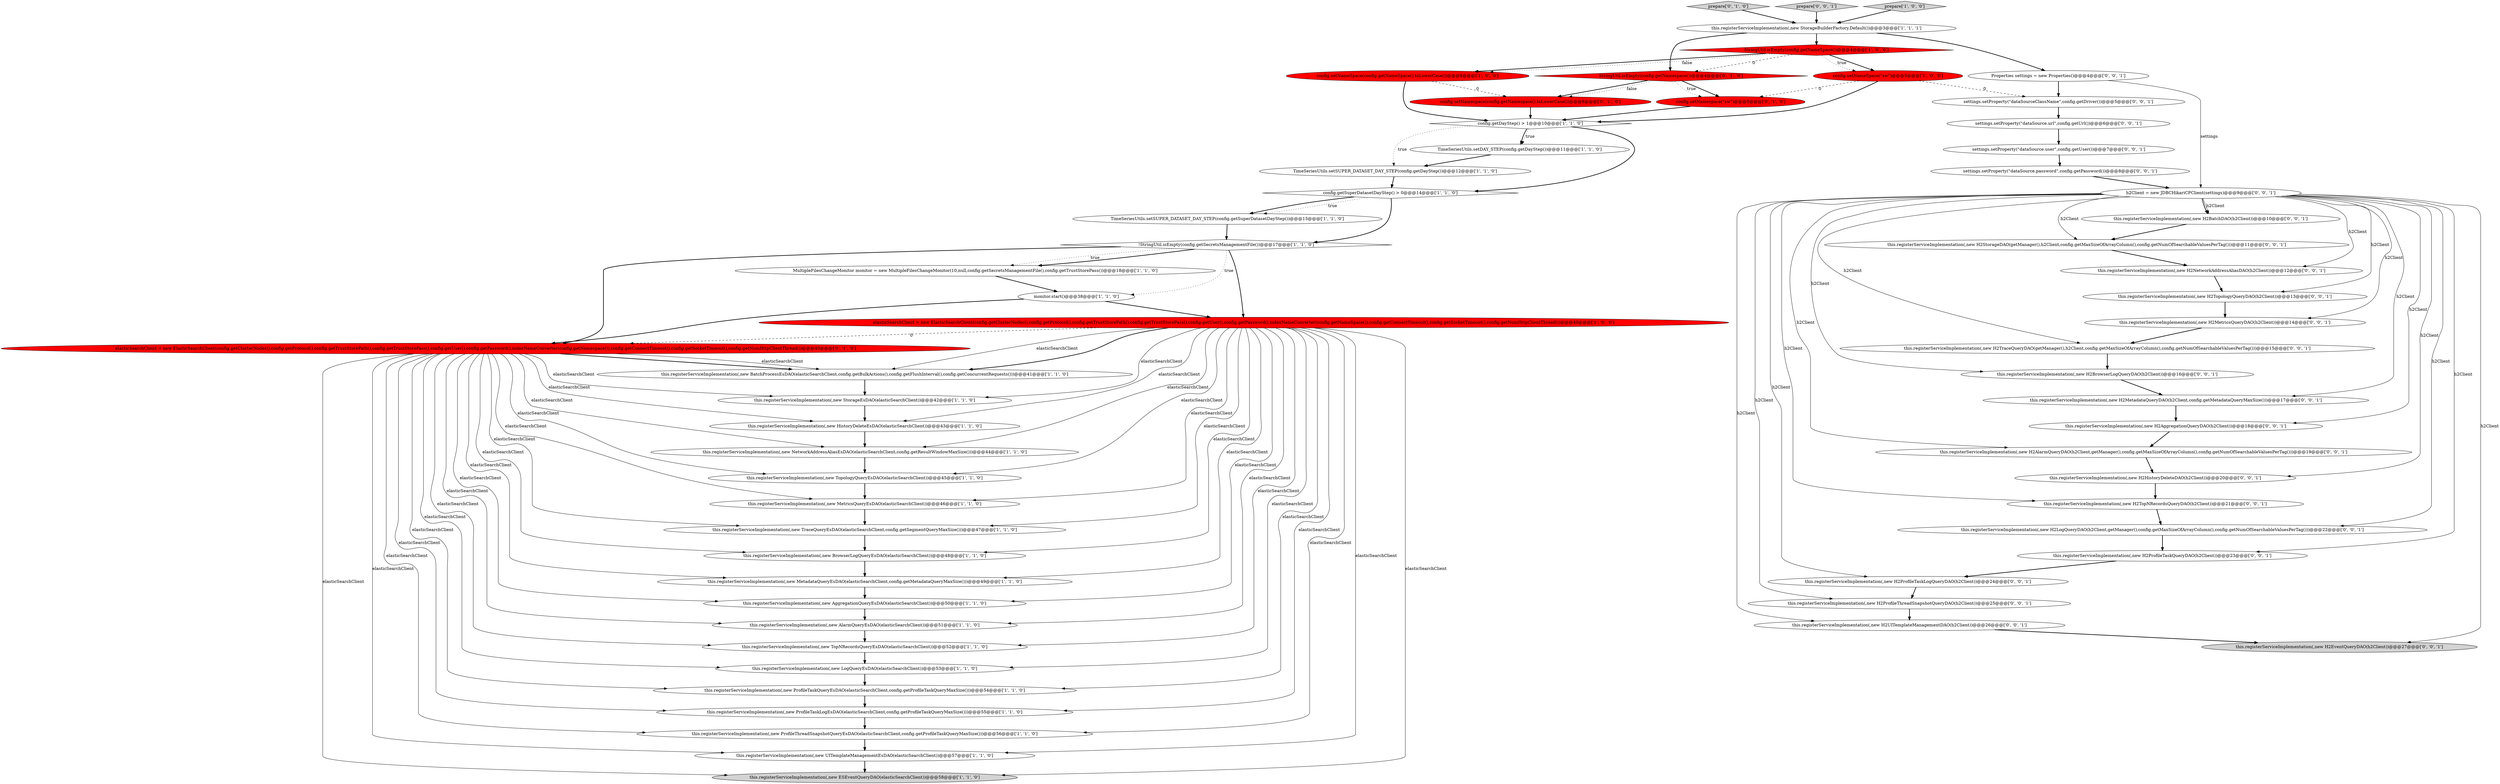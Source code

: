 digraph {
6 [style = filled, label = "this.registerServiceImplementation(,new HistoryDeleteEsDAO(elasticSearchClient))@@@43@@@['1', '1', '0']", fillcolor = white, shape = ellipse image = "AAA0AAABBB1BBB"];
35 [style = filled, label = "prepare['0', '1', '0']", fillcolor = lightgray, shape = diamond image = "AAA0AAABBB2BBB"];
51 [style = filled, label = "this.registerServiceImplementation(,new H2NetworkAddressAliasDAO(h2Client))@@@12@@@['0', '0', '1']", fillcolor = white, shape = ellipse image = "AAA0AAABBB3BBB"];
0 [style = filled, label = "this.registerServiceImplementation(,new ESEventQueryDAO(elasticSearchClient))@@@58@@@['1', '1', '0']", fillcolor = lightgray, shape = ellipse image = "AAA0AAABBB1BBB"];
37 [style = filled, label = "settings.setProperty(\"dataSource.password\",config.getPassword())@@@8@@@['0', '0', '1']", fillcolor = white, shape = ellipse image = "AAA0AAABBB3BBB"];
14 [style = filled, label = "StringUtil.isEmpty(config.getNameSpace())@@@4@@@['1', '0', '0']", fillcolor = red, shape = diamond image = "AAA1AAABBB1BBB"];
24 [style = filled, label = "this.registerServiceImplementation(,new NetworkAddressAliasEsDAO(elasticSearchClient,config.getResultWindowMaxSize()))@@@44@@@['1', '1', '0']", fillcolor = white, shape = ellipse image = "AAA0AAABBB1BBB"];
45 [style = filled, label = "this.registerServiceImplementation(,new H2TraceQueryDAO(getManager(),h2Client,config.getMaxSizeOfArrayColumn(),config.getNumOfSearchableValuesPerTag()))@@@15@@@['0', '0', '1']", fillcolor = white, shape = ellipse image = "AAA0AAABBB3BBB"];
53 [style = filled, label = "settings.setProperty(\"dataSource.user\",config.getUser())@@@7@@@['0', '0', '1']", fillcolor = white, shape = ellipse image = "AAA0AAABBB3BBB"];
41 [style = filled, label = "prepare['0', '0', '1']", fillcolor = lightgray, shape = diamond image = "AAA0AAABBB3BBB"];
48 [style = filled, label = "this.registerServiceImplementation(,new H2ProfileThreadSnapshotQueryDAO(h2Client))@@@25@@@['0', '0', '1']", fillcolor = white, shape = ellipse image = "AAA0AAABBB3BBB"];
52 [style = filled, label = "this.registerServiceImplementation(,new H2HistoryDeleteDAO(h2Client))@@@20@@@['0', '0', '1']", fillcolor = white, shape = ellipse image = "AAA0AAABBB3BBB"];
42 [style = filled, label = "this.registerServiceImplementation(,new H2TopologyQueryDAO(h2Client))@@@13@@@['0', '0', '1']", fillcolor = white, shape = ellipse image = "AAA0AAABBB3BBB"];
3 [style = filled, label = "TimeSeriesUtils.setSUPER_DATASET_DAY_STEP(config.getDayStep())@@@12@@@['1', '1', '0']", fillcolor = white, shape = ellipse image = "AAA0AAABBB1BBB"];
9 [style = filled, label = "this.registerServiceImplementation(,new MetadataQueryEsDAO(elasticSearchClient,config.getMetadataQueryMaxSize()))@@@49@@@['1', '1', '0']", fillcolor = white, shape = ellipse image = "AAA0AAABBB1BBB"];
2 [style = filled, label = "this.registerServiceImplementation(,new TopologyQueryEsDAO(elasticSearchClient))@@@45@@@['1', '1', '0']", fillcolor = white, shape = ellipse image = "AAA0AAABBB1BBB"];
25 [style = filled, label = "TimeSeriesUtils.setSUPER_DATASET_DAY_STEP(config.getSuperDatasetDayStep())@@@15@@@['1', '1', '0']", fillcolor = white, shape = ellipse image = "AAA0AAABBB1BBB"];
12 [style = filled, label = "elasticSearchClient = new ElasticSearchClient(config.getClusterNodes(),config.getProtocol(),config.getTrustStorePath(),config.getTrustStorePass(),config.getUser(),config.getPassword(),indexNameConverter(config.getNameSpace()),config.getConnectTimeout(),config.getSocketTimeout(),config.getNumHttpClientThread())@@@40@@@['1', '0', '0']", fillcolor = red, shape = ellipse image = "AAA1AAABBB1BBB"];
50 [style = filled, label = "h2Client = new JDBCHikariCPClient(settings)@@@9@@@['0', '0', '1']", fillcolor = white, shape = ellipse image = "AAA0AAABBB3BBB"];
16 [style = filled, label = "this.registerServiceImplementation(,new ProfileTaskLogEsDAO(elasticSearchClient,config.getProfileTaskQueryMaxSize()))@@@55@@@['1', '1', '0']", fillcolor = white, shape = ellipse image = "AAA0AAABBB1BBB"];
4 [style = filled, label = "TimeSeriesUtils.setDAY_STEP(config.getDayStep())@@@11@@@['1', '1', '0']", fillcolor = white, shape = ellipse image = "AAA0AAABBB1BBB"];
10 [style = filled, label = "config.setNameSpace(config.getNameSpace().toLowerCase())@@@8@@@['1', '0', '0']", fillcolor = red, shape = ellipse image = "AAA1AAABBB1BBB"];
39 [style = filled, label = "this.registerServiceImplementation(,new H2BrowserLogQueryDAO(h2Client))@@@16@@@['0', '0', '1']", fillcolor = white, shape = ellipse image = "AAA0AAABBB3BBB"];
49 [style = filled, label = "this.registerServiceImplementation(,new H2TopNRecordsQueryDAO(h2Client))@@@21@@@['0', '0', '1']", fillcolor = white, shape = ellipse image = "AAA0AAABBB3BBB"];
54 [style = filled, label = "this.registerServiceImplementation(,new H2BatchDAO(h2Client))@@@10@@@['0', '0', '1']", fillcolor = white, shape = ellipse image = "AAA0AAABBB3BBB"];
18 [style = filled, label = "this.registerServiceImplementation(,new BrowserLogQueryEsDAO(elasticSearchClient))@@@48@@@['1', '1', '0']", fillcolor = white, shape = ellipse image = "AAA0AAABBB1BBB"];
1 [style = filled, label = "this.registerServiceImplementation(,new ProfileThreadSnapshotQueryEsDAO(elasticSearchClient,config.getProfileTaskQueryMaxSize()))@@@56@@@['1', '1', '0']", fillcolor = white, shape = ellipse image = "AAA0AAABBB1BBB"];
19 [style = filled, label = "this.registerServiceImplementation(,new AggregationQueryEsDAO(elasticSearchClient))@@@50@@@['1', '1', '0']", fillcolor = white, shape = ellipse image = "AAA0AAABBB1BBB"];
11 [style = filled, label = "this.registerServiceImplementation(,new MetricsQueryEsDAO(elasticSearchClient))@@@46@@@['1', '1', '0']", fillcolor = white, shape = ellipse image = "AAA0AAABBB1BBB"];
60 [style = filled, label = "Properties settings = new Properties()@@@4@@@['0', '0', '1']", fillcolor = white, shape = ellipse image = "AAA0AAABBB3BBB"];
29 [style = filled, label = "this.registerServiceImplementation(,new LogQueryEsDAO(elasticSearchClient))@@@53@@@['1', '1', '0']", fillcolor = white, shape = ellipse image = "AAA0AAABBB1BBB"];
58 [style = filled, label = "this.registerServiceImplementation(,new H2MetadataQueryDAO(h2Client,config.getMetadataQueryMaxSize()))@@@17@@@['0', '0', '1']", fillcolor = white, shape = ellipse image = "AAA0AAABBB3BBB"];
59 [style = filled, label = "settings.setProperty(\"dataSource.url\",config.getUrl())@@@6@@@['0', '0', '1']", fillcolor = white, shape = ellipse image = "AAA0AAABBB3BBB"];
28 [style = filled, label = "config.setNameSpace(\"sw\")@@@5@@@['1', '0', '0']", fillcolor = red, shape = ellipse image = "AAA1AAABBB1BBB"];
17 [style = filled, label = "this.registerServiceImplementation(,new AlarmQueryEsDAO(elasticSearchClient))@@@51@@@['1', '1', '0']", fillcolor = white, shape = ellipse image = "AAA0AAABBB1BBB"];
23 [style = filled, label = "this.registerServiceImplementation(,new StorageBuilderFactory.Default())@@@3@@@['1', '1', '1']", fillcolor = white, shape = ellipse image = "AAA0AAABBB1BBB"];
27 [style = filled, label = "this.registerServiceImplementation(,new StorageEsDAO(elasticSearchClient))@@@42@@@['1', '1', '0']", fillcolor = white, shape = ellipse image = "AAA0AAABBB1BBB"];
47 [style = filled, label = "this.registerServiceImplementation(,new H2ProfileTaskLogQueryDAO(h2Client))@@@24@@@['0', '0', '1']", fillcolor = white, shape = ellipse image = "AAA0AAABBB3BBB"];
57 [style = filled, label = "this.registerServiceImplementation(,new H2EventQueryDAO(h2Client))@@@27@@@['0', '0', '1']", fillcolor = lightgray, shape = ellipse image = "AAA0AAABBB3BBB"];
21 [style = filled, label = "config.getDayStep() > 1@@@10@@@['1', '1', '0']", fillcolor = white, shape = diamond image = "AAA0AAABBB1BBB"];
56 [style = filled, label = "this.registerServiceImplementation(,new H2AggregationQueryDAO(h2Client))@@@18@@@['0', '0', '1']", fillcolor = white, shape = ellipse image = "AAA0AAABBB3BBB"];
55 [style = filled, label = "this.registerServiceImplementation(,new H2ProfileTaskQueryDAO(h2Client))@@@23@@@['0', '0', '1']", fillcolor = white, shape = ellipse image = "AAA0AAABBB3BBB"];
5 [style = filled, label = "prepare['1', '0', '0']", fillcolor = lightgray, shape = diamond image = "AAA0AAABBB1BBB"];
36 [style = filled, label = "elasticSearchClient = new ElasticSearchClient(config.getClusterNodes(),config.getProtocol(),config.getTrustStorePath(),config.getTrustStorePass(),config.getUser(),config.getPassword(),indexNameConverter(config.getNamespace()),config.getConnectTimeout(),config.getSocketTimeout(),config.getNumHttpClientThread())@@@40@@@['0', '1', '0']", fillcolor = red, shape = ellipse image = "AAA1AAABBB2BBB"];
13 [style = filled, label = "this.registerServiceImplementation(,new UITemplateManagementEsDAO(elasticSearchClient))@@@57@@@['1', '1', '0']", fillcolor = white, shape = ellipse image = "AAA0AAABBB1BBB"];
40 [style = filled, label = "this.registerServiceImplementation(,new H2LogQueryDAO(h2Client,getManager(),config.getMaxSizeOfArrayColumn(),config.getNumOfSearchableValuesPerTag()))@@@22@@@['0', '0', '1']", fillcolor = white, shape = ellipse image = "AAA0AAABBB3BBB"];
32 [style = filled, label = "StringUtil.isEmpty(config.getNamespace())@@@4@@@['0', '1', '0']", fillcolor = red, shape = diamond image = "AAA1AAABBB2BBB"];
34 [style = filled, label = "config.setNamespace(\"sw\")@@@5@@@['0', '1', '0']", fillcolor = red, shape = ellipse image = "AAA1AAABBB2BBB"];
38 [style = filled, label = "this.registerServiceImplementation(,new H2StorageDAO(getManager(),h2Client,config.getMaxSizeOfArrayColumn(),config.getNumOfSearchableValuesPerTag()))@@@11@@@['0', '0', '1']", fillcolor = white, shape = ellipse image = "AAA0AAABBB3BBB"];
43 [style = filled, label = "this.registerServiceImplementation(,new H2MetricsQueryDAO(h2Client))@@@14@@@['0', '0', '1']", fillcolor = white, shape = ellipse image = "AAA0AAABBB3BBB"];
8 [style = filled, label = "config.getSuperDatasetDayStep() > 0@@@14@@@['1', '1', '0']", fillcolor = white, shape = diamond image = "AAA0AAABBB1BBB"];
22 [style = filled, label = "monitor.start()@@@38@@@['1', '1', '0']", fillcolor = white, shape = ellipse image = "AAA0AAABBB1BBB"];
44 [style = filled, label = "settings.setProperty(\"dataSourceClassName\",config.getDriver())@@@5@@@['0', '0', '1']", fillcolor = white, shape = ellipse image = "AAA0AAABBB3BBB"];
7 [style = filled, label = "this.registerServiceImplementation(,new TraceQueryEsDAO(elasticSearchClient,config.getSegmentQueryMaxSize()))@@@47@@@['1', '1', '0']", fillcolor = white, shape = ellipse image = "AAA0AAABBB1BBB"];
61 [style = filled, label = "this.registerServiceImplementation(,new H2UITemplateManagementDAO(h2Client))@@@26@@@['0', '0', '1']", fillcolor = white, shape = ellipse image = "AAA0AAABBB3BBB"];
33 [style = filled, label = "config.setNamespace(config.getNamespace().toLowerCase())@@@8@@@['0', '1', '0']", fillcolor = red, shape = ellipse image = "AAA1AAABBB2BBB"];
46 [style = filled, label = "this.registerServiceImplementation(,new H2AlarmQueryDAO(h2Client,getManager(),config.getMaxSizeOfArrayColumn(),config.getNumOfSearchableValuesPerTag()))@@@19@@@['0', '0', '1']", fillcolor = white, shape = ellipse image = "AAA0AAABBB3BBB"];
26 [style = filled, label = "this.registerServiceImplementation(,new TopNRecordsQueryEsDAO(elasticSearchClient))@@@52@@@['1', '1', '0']", fillcolor = white, shape = ellipse image = "AAA0AAABBB1BBB"];
31 [style = filled, label = "!StringUtil.isEmpty(config.getSecretsManagementFile())@@@17@@@['1', '1', '0']", fillcolor = white, shape = diamond image = "AAA0AAABBB1BBB"];
20 [style = filled, label = "this.registerServiceImplementation(,new ProfileTaskQueryEsDAO(elasticSearchClient,config.getProfileTaskQueryMaxSize()))@@@54@@@['1', '1', '0']", fillcolor = white, shape = ellipse image = "AAA0AAABBB1BBB"];
15 [style = filled, label = "MultipleFilesChangeMonitor monitor = new MultipleFilesChangeMonitor(10,null,config.getSecretsManagementFile(),config.getTrustStorePass())@@@18@@@['1', '1', '0']", fillcolor = white, shape = ellipse image = "AAA0AAABBB1BBB"];
30 [style = filled, label = "this.registerServiceImplementation(,new BatchProcessEsDAO(elasticSearchClient,config.getBulkActions(),config.getFlushInterval(),config.getConcurrentRequests()))@@@41@@@['1', '1', '0']", fillcolor = white, shape = ellipse image = "AAA0AAABBB1BBB"];
36->27 [style = solid, label="elasticSearchClient"];
50->51 [style = solid, label="h2Client"];
36->1 [style = solid, label="elasticSearchClient"];
36->29 [style = solid, label="elasticSearchClient"];
55->47 [style = bold, label=""];
38->51 [style = bold, label=""];
40->55 [style = bold, label=""];
28->34 [style = dashed, label="0"];
12->19 [style = solid, label="elasticSearchClient"];
21->8 [style = bold, label=""];
14->28 [style = bold, label=""];
61->57 [style = bold, label=""];
32->34 [style = bold, label=""];
48->61 [style = bold, label=""];
1->13 [style = bold, label=""];
12->6 [style = solid, label="elasticSearchClient"];
25->31 [style = bold, label=""];
36->30 [style = solid, label="elasticSearchClient"];
35->23 [style = bold, label=""];
28->21 [style = bold, label=""];
50->61 [style = solid, label="h2Client"];
20->16 [style = bold, label=""];
12->11 [style = solid, label="elasticSearchClient"];
50->39 [style = solid, label="h2Client"];
36->19 [style = solid, label="elasticSearchClient"];
39->58 [style = bold, label=""];
54->38 [style = bold, label=""];
50->54 [style = bold, label=""];
49->40 [style = bold, label=""];
50->54 [style = solid, label="h2Client"];
31->22 [style = dotted, label="true"];
4->3 [style = bold, label=""];
36->2 [style = solid, label="elasticSearchClient"];
60->50 [style = solid, label="settings"];
36->17 [style = solid, label="elasticSearchClient"];
12->0 [style = solid, label="elasticSearchClient"];
5->23 [style = bold, label=""];
47->48 [style = bold, label=""];
12->7 [style = solid, label="elasticSearchClient"];
50->49 [style = solid, label="h2Client"];
12->18 [style = solid, label="elasticSearchClient"];
30->27 [style = bold, label=""];
36->20 [style = solid, label="elasticSearchClient"];
14->10 [style = bold, label=""];
56->46 [style = bold, label=""];
10->21 [style = bold, label=""];
58->56 [style = bold, label=""];
43->45 [style = bold, label=""];
23->14 [style = bold, label=""];
29->20 [style = bold, label=""];
36->30 [style = bold, label=""];
12->30 [style = solid, label="elasticSearchClient"];
50->45 [style = solid, label="h2Client"];
18->9 [style = bold, label=""];
31->15 [style = dotted, label="true"];
36->26 [style = solid, label="elasticSearchClient"];
36->16 [style = solid, label="elasticSearchClient"];
12->24 [style = solid, label="elasticSearchClient"];
51->42 [style = bold, label=""];
36->18 [style = solid, label="elasticSearchClient"];
50->42 [style = solid, label="h2Client"];
36->11 [style = solid, label="elasticSearchClient"];
50->57 [style = solid, label="h2Client"];
13->0 [style = bold, label=""];
21->4 [style = bold, label=""];
60->44 [style = bold, label=""];
8->25 [style = dotted, label="true"];
12->9 [style = solid, label="elasticSearchClient"];
32->34 [style = dotted, label="true"];
8->31 [style = bold, label=""];
12->1 [style = solid, label="elasticSearchClient"];
12->13 [style = solid, label="elasticSearchClient"];
23->32 [style = bold, label=""];
36->9 [style = solid, label="elasticSearchClient"];
31->36 [style = bold, label=""];
6->24 [style = bold, label=""];
19->17 [style = bold, label=""];
12->2 [style = solid, label="elasticSearchClient"];
12->16 [style = solid, label="elasticSearchClient"];
50->58 [style = solid, label="h2Client"];
31->12 [style = bold, label=""];
32->33 [style = bold, label=""];
15->22 [style = bold, label=""];
59->53 [style = bold, label=""];
36->7 [style = solid, label="elasticSearchClient"];
50->48 [style = solid, label="h2Client"];
50->47 [style = solid, label="h2Client"];
53->37 [style = bold, label=""];
14->32 [style = dashed, label="0"];
16->1 [style = bold, label=""];
14->28 [style = dotted, label="true"];
3->8 [style = bold, label=""];
21->3 [style = dotted, label="true"];
7->18 [style = bold, label=""];
9->19 [style = bold, label=""];
50->55 [style = solid, label="h2Client"];
50->56 [style = solid, label="h2Client"];
14->10 [style = dotted, label="false"];
50->46 [style = solid, label="h2Client"];
2->11 [style = bold, label=""];
34->21 [style = bold, label=""];
45->39 [style = bold, label=""];
32->33 [style = dotted, label="false"];
36->24 [style = solid, label="elasticSearchClient"];
50->43 [style = solid, label="h2Client"];
17->26 [style = bold, label=""];
36->13 [style = solid, label="elasticSearchClient"];
36->6 [style = solid, label="elasticSearchClient"];
42->43 [style = bold, label=""];
24->2 [style = bold, label=""];
50->40 [style = solid, label="h2Client"];
52->49 [style = bold, label=""];
50->38 [style = solid, label="h2Client"];
26->29 [style = bold, label=""];
12->26 [style = solid, label="elasticSearchClient"];
12->30 [style = bold, label=""];
10->33 [style = dashed, label="0"];
46->52 [style = bold, label=""];
31->15 [style = bold, label=""];
21->4 [style = dotted, label="true"];
27->6 [style = bold, label=""];
23->60 [style = bold, label=""];
12->17 [style = solid, label="elasticSearchClient"];
36->0 [style = solid, label="elasticSearchClient"];
50->52 [style = solid, label="h2Client"];
12->27 [style = solid, label="elasticSearchClient"];
12->36 [style = dashed, label="0"];
12->29 [style = solid, label="elasticSearchClient"];
28->44 [style = dashed, label="0"];
22->12 [style = bold, label=""];
22->36 [style = bold, label=""];
33->21 [style = bold, label=""];
41->23 [style = bold, label=""];
8->25 [style = bold, label=""];
12->20 [style = solid, label="elasticSearchClient"];
11->7 [style = bold, label=""];
37->50 [style = bold, label=""];
44->59 [style = bold, label=""];
}
